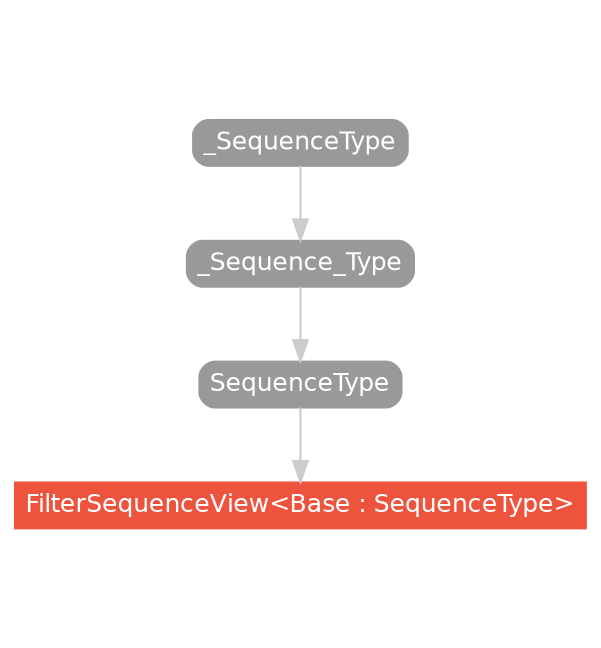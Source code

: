 strict digraph "FilterSequenceView<Base : SequenceType> - Type Hierarchy - SwiftDoc.org" {
    pad="0.1,0.8"
    node [shape=box, style="filled,rounded", color="#999999", fillcolor="#999999", fontcolor=white, fontname=Helvetica, fontnames="Helvetica,sansserif", fontsize=12, margin="0.07,0.05", height="0.3"]
    edge [color="#cccccc"]
    "FilterSequenceView<Base : SequenceType>" [URL="/type/FilterSequenceView/", style="filled", fillcolor="#ee543d", color="#ee543d"]
    "SequenceType" [URL="/protocol/SequenceType/hierarchy/"]
    "_SequenceType" [URL="/protocol/_SequenceType/hierarchy/"]
    "_Sequence_Type" [URL="/protocol/_Sequence_Type/hierarchy/"]    "SequenceType" -> "FilterSequenceView<Base : SequenceType>"
    "_Sequence_Type" -> "SequenceType"
    "_SequenceType" -> "_Sequence_Type"
    subgraph Types {
        rank = max; "FilterSequenceView<Base : SequenceType>";
    }
}